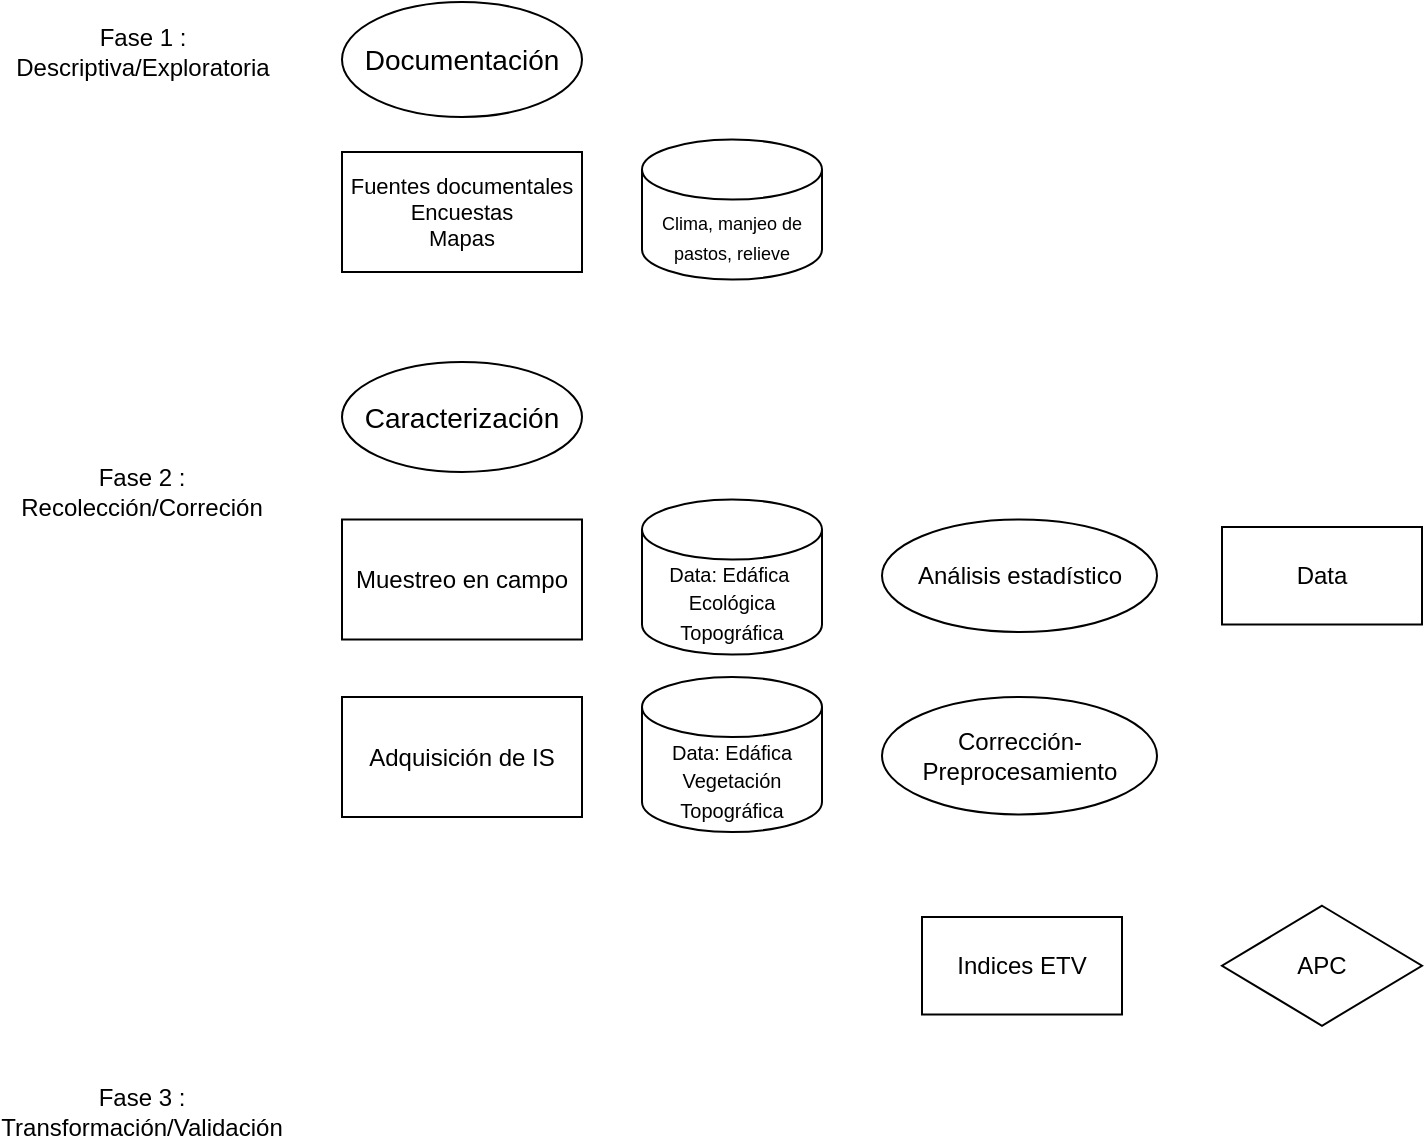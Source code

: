 <mxfile>
    <diagram id="0b1w_1oYR28HG1jhq8z7" name="Página-1">
        <mxGraphModel dx="1413" dy="771" grid="1" gridSize="10" guides="1" tooltips="1" connect="1" arrows="1" fold="1" page="1" pageScale="1" pageWidth="827" pageHeight="1169" math="0" shadow="0">
            <root>
                <mxCell id="0"/>
                <mxCell id="1" parent="0"/>
                <mxCell id="2" value="Fase 1 : Descriptiva/Exploratoria" style="text;html=1;strokeColor=none;fillColor=none;align=center;verticalAlign=middle;whiteSpace=wrap;rounded=0;" vertex="1" parent="1">
                    <mxGeometry x="17.5" y="50" width="125" height="30" as="geometry"/>
                </mxCell>
                <mxCell id="3" value="Fase 2 : Recolección/Correción" style="text;html=1;strokeColor=none;fillColor=none;align=center;verticalAlign=middle;whiteSpace=wrap;rounded=0;" vertex="1" parent="1">
                    <mxGeometry x="25" y="270" width="110" height="30" as="geometry"/>
                </mxCell>
                <mxCell id="4" value="Fase 3 : Transformación/Validación" style="text;html=1;strokeColor=none;fillColor=none;align=center;verticalAlign=middle;whiteSpace=wrap;rounded=0;" vertex="1" parent="1">
                    <mxGeometry x="10" y="580" width="140" height="30" as="geometry"/>
                </mxCell>
                <mxCell id="6" value="&lt;font style=&quot;font-size: 14px;&quot;&gt;Documentación&lt;/font&gt;" style="ellipse;whiteSpace=wrap;html=1;" vertex="1" parent="1">
                    <mxGeometry x="180" y="40" width="120" height="57.5" as="geometry"/>
                </mxCell>
                <mxCell id="7" value="&lt;font style=&quot;font-size: 9px;&quot;&gt;Clima, manjeo de pastos, relieve&lt;/font&gt;" style="shape=cylinder3;whiteSpace=wrap;html=1;boundedLbl=1;backgroundOutline=1;size=15;" vertex="1" parent="1">
                    <mxGeometry x="330" y="108.75" width="90" height="70" as="geometry"/>
                </mxCell>
                <mxCell id="9" value="&lt;font style=&quot;font-size: 11px;&quot;&gt;Fuentes documentales Encuestas &lt;br&gt;Mapas&lt;/font&gt;" style="rounded=0;whiteSpace=wrap;html=1;fontSize=9;" vertex="1" parent="1">
                    <mxGeometry x="180" y="115" width="120" height="60" as="geometry"/>
                </mxCell>
                <mxCell id="10" value="&lt;font style=&quot;font-size: 14px;&quot;&gt;Caracterización&lt;/font&gt;" style="ellipse;whiteSpace=wrap;html=1;" vertex="1" parent="1">
                    <mxGeometry x="180" y="220" width="120" height="55" as="geometry"/>
                </mxCell>
                <mxCell id="11" value="&lt;font style=&quot;font-size: 12px;&quot;&gt;Muestreo en campo&lt;/font&gt;" style="rounded=0;whiteSpace=wrap;html=1;fontSize=9;" vertex="1" parent="1">
                    <mxGeometry x="180" y="298.75" width="120" height="60" as="geometry"/>
                </mxCell>
                <mxCell id="12" value="&lt;font size=&quot;1&quot;&gt;Data: Edáfica&amp;nbsp;&lt;br&gt;Ecológica&lt;br&gt;Topográfica&lt;br&gt;&lt;/font&gt;" style="shape=cylinder3;whiteSpace=wrap;html=1;boundedLbl=1;backgroundOutline=1;size=15;" vertex="1" parent="1">
                    <mxGeometry x="330" y="288.75" width="90" height="77.5" as="geometry"/>
                </mxCell>
                <mxCell id="13" value="&lt;font style=&quot;font-size: 12px;&quot;&gt;Adquisición de IS&lt;/font&gt;" style="rounded=0;whiteSpace=wrap;html=1;fontSize=9;" vertex="1" parent="1">
                    <mxGeometry x="180" y="387.5" width="120" height="60" as="geometry"/>
                </mxCell>
                <mxCell id="14" value="&lt;font size=&quot;1&quot;&gt;Data: Edáfica&lt;br&gt;Vegetación&lt;br&gt;Topográfica&lt;br&gt;&lt;/font&gt;" style="shape=cylinder3;whiteSpace=wrap;html=1;boundedLbl=1;backgroundOutline=1;size=15;" vertex="1" parent="1">
                    <mxGeometry x="330" y="377.5" width="90" height="77.5" as="geometry"/>
                </mxCell>
                <mxCell id="16" value="Análisis estadístico" style="ellipse;whiteSpace=wrap;html=1;fontSize=12;" vertex="1" parent="1">
                    <mxGeometry x="450" y="298.75" width="137.5" height="56.25" as="geometry"/>
                </mxCell>
                <mxCell id="17" value="Corrección-Preprocesamiento" style="ellipse;whiteSpace=wrap;html=1;fontSize=12;" vertex="1" parent="1">
                    <mxGeometry x="450" y="387.5" width="137.5" height="58.75" as="geometry"/>
                </mxCell>
                <mxCell id="18" value="&lt;font style=&quot;font-size: 12px;&quot;&gt;Indices ETV&lt;/font&gt;" style="rounded=0;whiteSpace=wrap;html=1;fontSize=9;" vertex="1" parent="1">
                    <mxGeometry x="470" y="497.5" width="100" height="48.75" as="geometry"/>
                </mxCell>
                <mxCell id="19" value="APC" style="rhombus;whiteSpace=wrap;html=1;fontSize=12;" vertex="1" parent="1">
                    <mxGeometry x="620" y="491.87" width="100" height="60" as="geometry"/>
                </mxCell>
                <mxCell id="20" value="&lt;font style=&quot;font-size: 12px;&quot;&gt;Data&lt;/font&gt;" style="rounded=0;whiteSpace=wrap;html=1;fontSize=9;" vertex="1" parent="1">
                    <mxGeometry x="620" y="302.5" width="100" height="48.75" as="geometry"/>
                </mxCell>
            </root>
        </mxGraphModel>
    </diagram>
</mxfile>